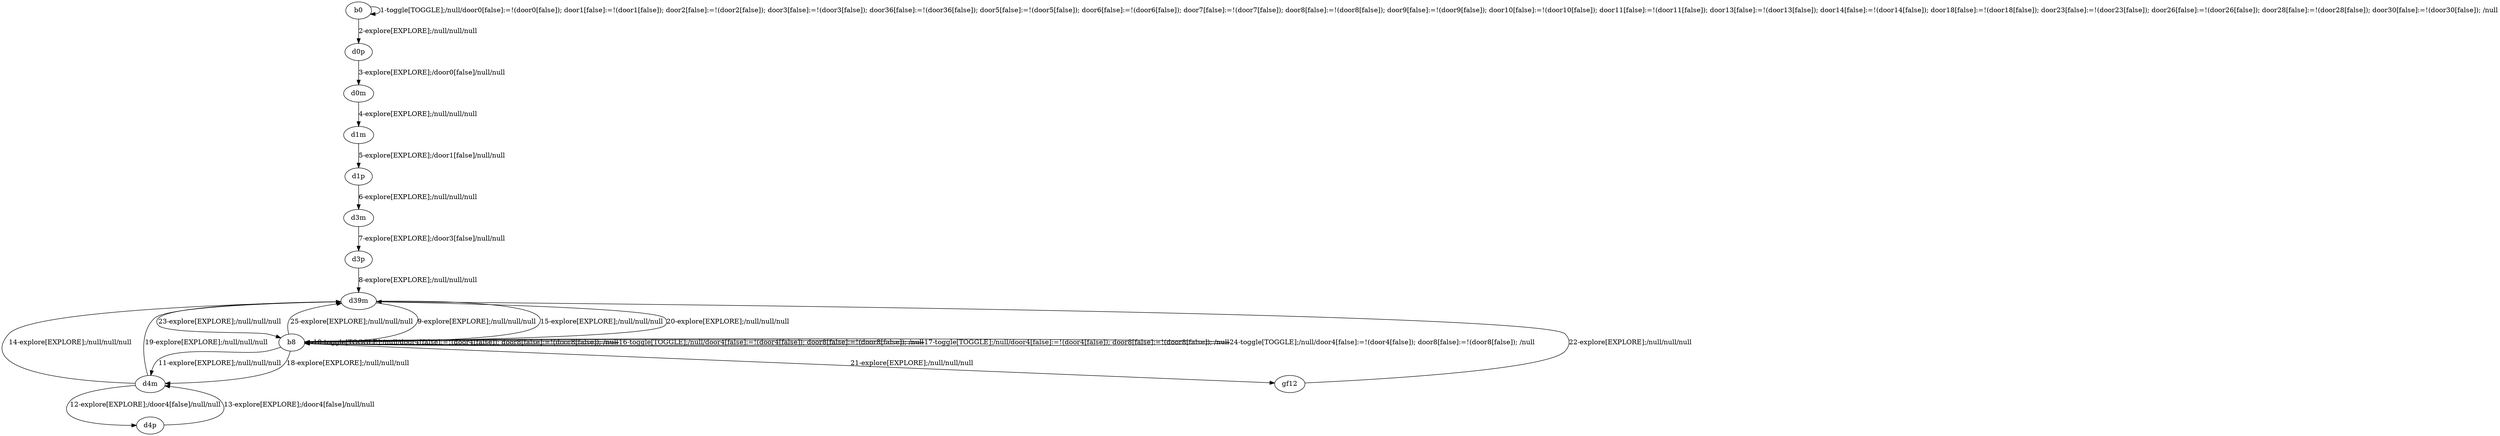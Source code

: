 # Total number of goals covered by this test: 1
# d4m --> d39m

digraph g {
"b0" -> "b0" [label = "1-toggle[TOGGLE];/null/door0[false]:=!(door0[false]); door1[false]:=!(door1[false]); door2[false]:=!(door2[false]); door3[false]:=!(door3[false]); door36[false]:=!(door36[false]); door5[false]:=!(door5[false]); door6[false]:=!(door6[false]); door7[false]:=!(door7[false]); door8[false]:=!(door8[false]); door9[false]:=!(door9[false]); door10[false]:=!(door10[false]); door11[false]:=!(door11[false]); door13[false]:=!(door13[false]); door14[false]:=!(door14[false]); door18[false]:=!(door18[false]); door23[false]:=!(door23[false]); door26[false]:=!(door26[false]); door28[false]:=!(door28[false]); door30[false]:=!(door30[false]); /null"];
"b0" -> "d0p" [label = "2-explore[EXPLORE];/null/null/null"];
"d0p" -> "d0m" [label = "3-explore[EXPLORE];/door0[false]/null/null"];
"d0m" -> "d1m" [label = "4-explore[EXPLORE];/null/null/null"];
"d1m" -> "d1p" [label = "5-explore[EXPLORE];/door1[false]/null/null"];
"d1p" -> "d3m" [label = "6-explore[EXPLORE];/null/null/null"];
"d3m" -> "d3p" [label = "7-explore[EXPLORE];/door3[false]/null/null"];
"d3p" -> "d39m" [label = "8-explore[EXPLORE];/null/null/null"];
"d39m" -> "b8" [label = "9-explore[EXPLORE];/null/null/null"];
"b8" -> "b8" [label = "10-toggle[TOGGLE];/null/door4[false]:=!(door4[false]); door8[false]:=!(door8[false]); /null"];
"b8" -> "d4m" [label = "11-explore[EXPLORE];/null/null/null"];
"d4m" -> "d4p" [label = "12-explore[EXPLORE];/door4[false]/null/null"];
"d4p" -> "d4m" [label = "13-explore[EXPLORE];/door4[false]/null/null"];
"d4m" -> "d39m" [label = "14-explore[EXPLORE];/null/null/null"];
"d39m" -> "b8" [label = "15-explore[EXPLORE];/null/null/null"];
"b8" -> "b8" [label = "16-toggle[TOGGLE];/null/door4[false]:=!(door4[false]); door8[false]:=!(door8[false]); /null"];
"b8" -> "b8" [label = "17-toggle[TOGGLE];/null/door4[false]:=!(door4[false]); door8[false]:=!(door8[false]); /null"];
"b8" -> "d4m" [label = "18-explore[EXPLORE];/null/null/null"];
"d4m" -> "d39m" [label = "19-explore[EXPLORE];/null/null/null"];
"d39m" -> "b8" [label = "20-explore[EXPLORE];/null/null/null"];
"b8" -> "gf12" [label = "21-explore[EXPLORE];/null/null/null"];
"gf12" -> "d39m" [label = "22-explore[EXPLORE];/null/null/null"];
"d39m" -> "b8" [label = "23-explore[EXPLORE];/null/null/null"];
"b8" -> "b8" [label = "24-toggle[TOGGLE];/null/door4[false]:=!(door4[false]); door8[false]:=!(door8[false]); /null"];
"b8" -> "d39m" [label = "25-explore[EXPLORE];/null/null/null"];
}
